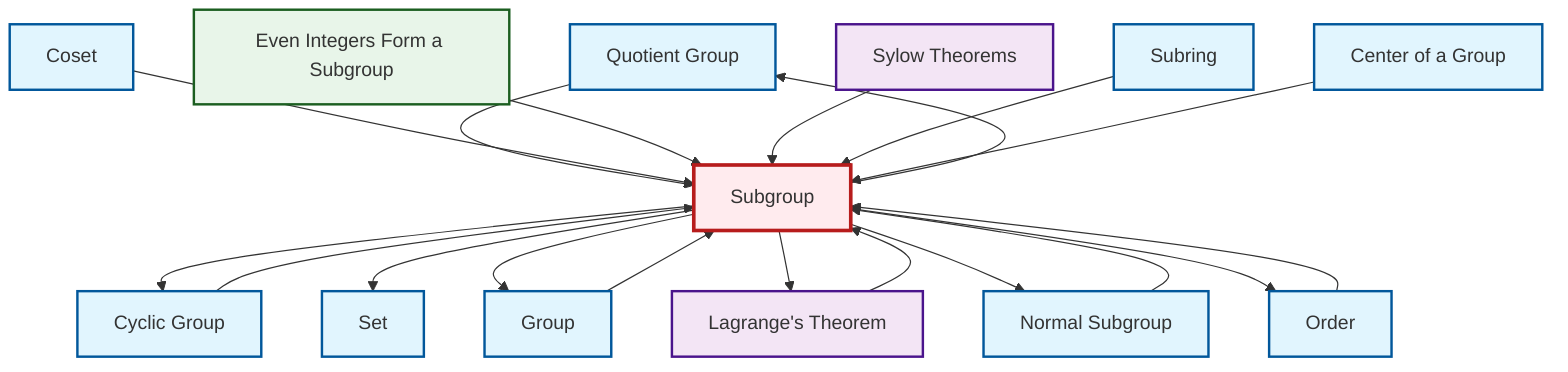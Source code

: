 graph TD
    classDef definition fill:#e1f5fe,stroke:#01579b,stroke-width:2px
    classDef theorem fill:#f3e5f5,stroke:#4a148c,stroke-width:2px
    classDef axiom fill:#fff3e0,stroke:#e65100,stroke-width:2px
    classDef example fill:#e8f5e9,stroke:#1b5e20,stroke-width:2px
    classDef current fill:#ffebee,stroke:#b71c1c,stroke-width:3px
    def-quotient-group["Quotient Group"]:::definition
    def-subgroup["Subgroup"]:::definition
    thm-lagrange["Lagrange's Theorem"]:::theorem
    def-cyclic-group["Cyclic Group"]:::definition
    def-normal-subgroup["Normal Subgroup"]:::definition
    def-coset["Coset"]:::definition
    def-order["Order"]:::definition
    def-set["Set"]:::definition
    ex-even-integers-subgroup["Even Integers Form a Subgroup"]:::example
    def-center-of-group["Center of a Group"]:::definition
    def-group["Group"]:::definition
    thm-sylow["Sylow Theorems"]:::theorem
    def-subring["Subring"]:::definition
    thm-lagrange --> def-subgroup
    def-quotient-group --> def-subgroup
    def-group --> def-subgroup
    def-order --> def-subgroup
    def-coset --> def-subgroup
    ex-even-integers-subgroup --> def-subgroup
    def-cyclic-group --> def-subgroup
    thm-sylow --> def-subgroup
    def-subgroup --> def-cyclic-group
    def-normal-subgroup --> def-subgroup
    def-subring --> def-subgroup
    def-subgroup --> def-set
    def-subgroup --> def-group
    def-subgroup --> def-quotient-group
    def-subgroup --> thm-lagrange
    def-subgroup --> def-normal-subgroup
    def-subgroup --> def-order
    def-center-of-group --> def-subgroup
    class def-subgroup current